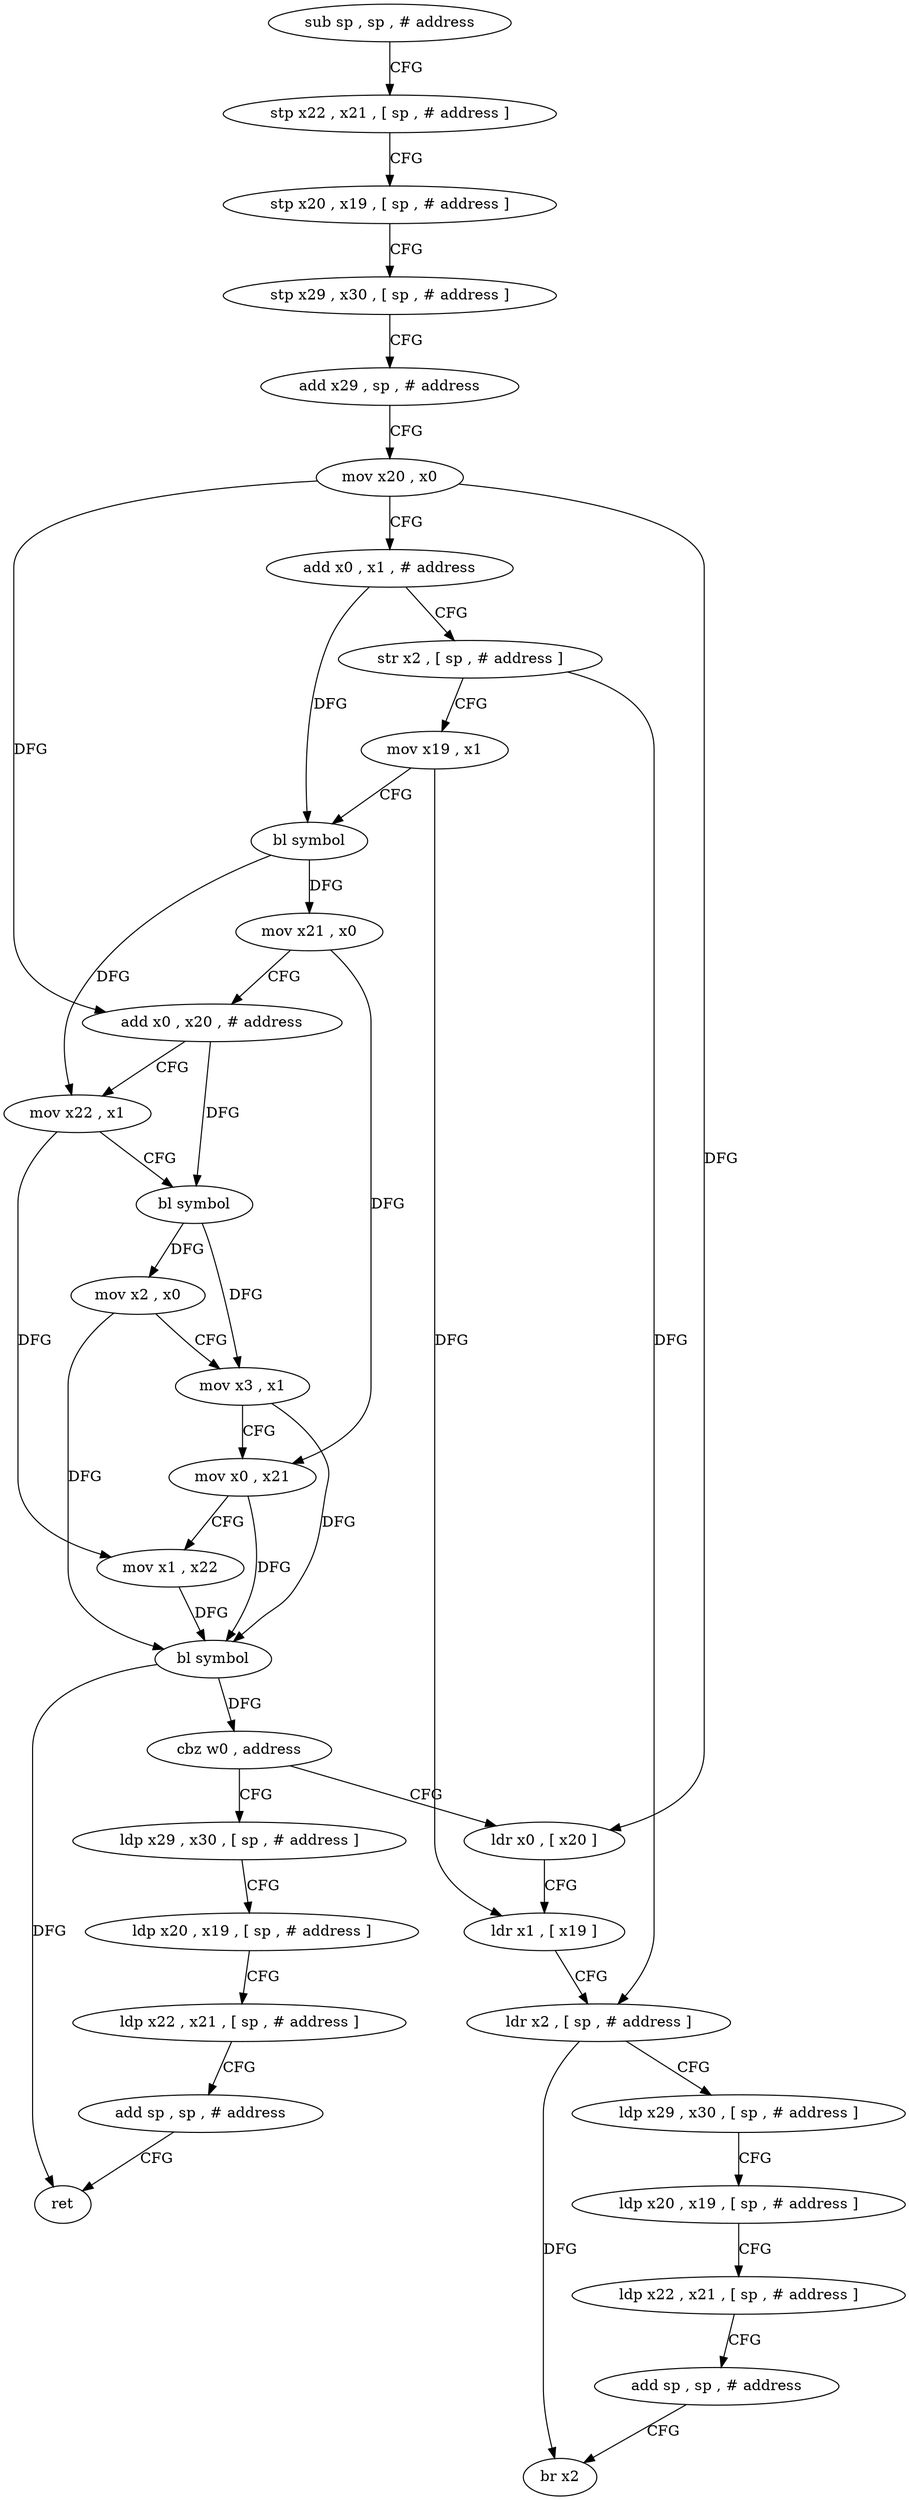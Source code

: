 digraph "func" {
"4227408" [label = "sub sp , sp , # address" ]
"4227412" [label = "stp x22 , x21 , [ sp , # address ]" ]
"4227416" [label = "stp x20 , x19 , [ sp , # address ]" ]
"4227420" [label = "stp x29 , x30 , [ sp , # address ]" ]
"4227424" [label = "add x29 , sp , # address" ]
"4227428" [label = "mov x20 , x0" ]
"4227432" [label = "add x0 , x1 , # address" ]
"4227436" [label = "str x2 , [ sp , # address ]" ]
"4227440" [label = "mov x19 , x1" ]
"4227444" [label = "bl symbol" ]
"4227448" [label = "mov x21 , x0" ]
"4227452" [label = "add x0 , x20 , # address" ]
"4227456" [label = "mov x22 , x1" ]
"4227460" [label = "bl symbol" ]
"4227464" [label = "mov x2 , x0" ]
"4227468" [label = "mov x3 , x1" ]
"4227472" [label = "mov x0 , x21" ]
"4227476" [label = "mov x1 , x22" ]
"4227480" [label = "bl symbol" ]
"4227484" [label = "cbz w0 , address" ]
"4227508" [label = "ldr x0 , [ x20 ]" ]
"4227488" [label = "ldp x29 , x30 , [ sp , # address ]" ]
"4227512" [label = "ldr x1 , [ x19 ]" ]
"4227516" [label = "ldr x2 , [ sp , # address ]" ]
"4227520" [label = "ldp x29 , x30 , [ sp , # address ]" ]
"4227524" [label = "ldp x20 , x19 , [ sp , # address ]" ]
"4227528" [label = "ldp x22 , x21 , [ sp , # address ]" ]
"4227532" [label = "add sp , sp , # address" ]
"4227536" [label = "br x2" ]
"4227492" [label = "ldp x20 , x19 , [ sp , # address ]" ]
"4227496" [label = "ldp x22 , x21 , [ sp , # address ]" ]
"4227500" [label = "add sp , sp , # address" ]
"4227504" [label = "ret" ]
"4227408" -> "4227412" [ label = "CFG" ]
"4227412" -> "4227416" [ label = "CFG" ]
"4227416" -> "4227420" [ label = "CFG" ]
"4227420" -> "4227424" [ label = "CFG" ]
"4227424" -> "4227428" [ label = "CFG" ]
"4227428" -> "4227432" [ label = "CFG" ]
"4227428" -> "4227452" [ label = "DFG" ]
"4227428" -> "4227508" [ label = "DFG" ]
"4227432" -> "4227436" [ label = "CFG" ]
"4227432" -> "4227444" [ label = "DFG" ]
"4227436" -> "4227440" [ label = "CFG" ]
"4227436" -> "4227516" [ label = "DFG" ]
"4227440" -> "4227444" [ label = "CFG" ]
"4227440" -> "4227512" [ label = "DFG" ]
"4227444" -> "4227448" [ label = "DFG" ]
"4227444" -> "4227456" [ label = "DFG" ]
"4227448" -> "4227452" [ label = "CFG" ]
"4227448" -> "4227472" [ label = "DFG" ]
"4227452" -> "4227456" [ label = "CFG" ]
"4227452" -> "4227460" [ label = "DFG" ]
"4227456" -> "4227460" [ label = "CFG" ]
"4227456" -> "4227476" [ label = "DFG" ]
"4227460" -> "4227464" [ label = "DFG" ]
"4227460" -> "4227468" [ label = "DFG" ]
"4227464" -> "4227468" [ label = "CFG" ]
"4227464" -> "4227480" [ label = "DFG" ]
"4227468" -> "4227472" [ label = "CFG" ]
"4227468" -> "4227480" [ label = "DFG" ]
"4227472" -> "4227476" [ label = "CFG" ]
"4227472" -> "4227480" [ label = "DFG" ]
"4227476" -> "4227480" [ label = "DFG" ]
"4227480" -> "4227484" [ label = "DFG" ]
"4227480" -> "4227504" [ label = "DFG" ]
"4227484" -> "4227508" [ label = "CFG" ]
"4227484" -> "4227488" [ label = "CFG" ]
"4227508" -> "4227512" [ label = "CFG" ]
"4227488" -> "4227492" [ label = "CFG" ]
"4227512" -> "4227516" [ label = "CFG" ]
"4227516" -> "4227520" [ label = "CFG" ]
"4227516" -> "4227536" [ label = "DFG" ]
"4227520" -> "4227524" [ label = "CFG" ]
"4227524" -> "4227528" [ label = "CFG" ]
"4227528" -> "4227532" [ label = "CFG" ]
"4227532" -> "4227536" [ label = "CFG" ]
"4227492" -> "4227496" [ label = "CFG" ]
"4227496" -> "4227500" [ label = "CFG" ]
"4227500" -> "4227504" [ label = "CFG" ]
}
